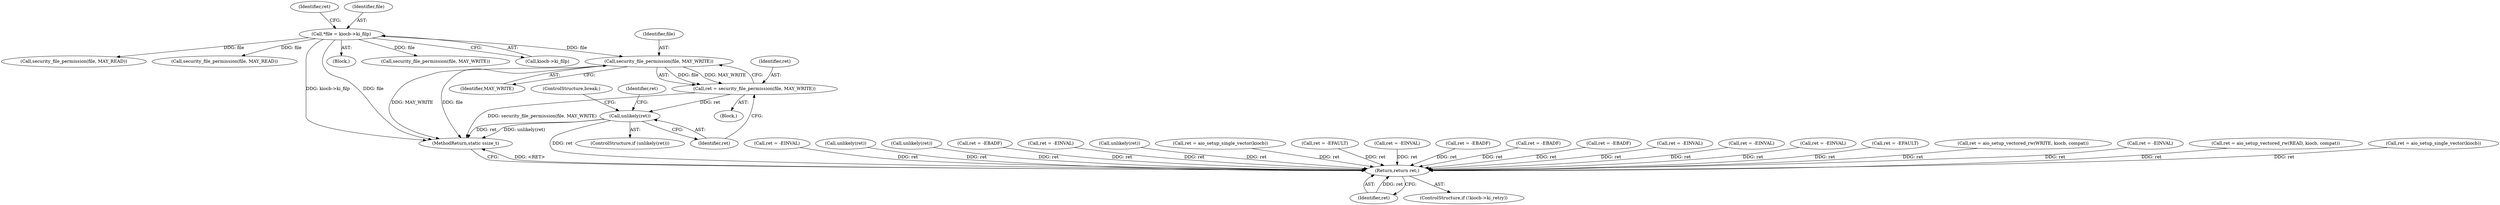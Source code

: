 digraph "0_linux_a70b52ec1aaeaf60f4739edb1b422827cb6f3893@pointer" {
"1000307" [label="(Call,security_file_permission(file, MAY_WRITE))"];
"1000105" [label="(Call,*file = kiocb->ki_filp)"];
"1000305" [label="(Call,ret = security_file_permission(file, MAY_WRITE))"];
"1000311" [label="(Call,unlikely(ret))"];
"1000385" [label="(Return,return ret;)"];
"1000259" [label="(Call,security_file_permission(file, MAY_READ))"];
"1000376" [label="(Call,ret = -EINVAL)"];
"1000315" [label="(Identifier,ret)"];
"1000118" [label="(Block,)"];
"1000155" [label="(Call,unlikely(ret))"];
"1000306" [label="(Identifier,ret)"];
"1000263" [label="(Call,unlikely(ret))"];
"1000182" [label="(Call,ret = -EBADF)"];
"1000151" [label="(Call,security_file_permission(file, MAY_READ))"];
"1000305" [label="(Call,ret = security_file_permission(file, MAY_WRITE))"];
"1000357" [label="(Call,ret = -EINVAL)"];
"1000310" [label="(ControlStructure,if (unlikely(ret)))"];
"1000307" [label="(Call,security_file_permission(file, MAY_WRITE))"];
"1000217" [label="(Call,unlikely(ret))"];
"1000220" [label="(Call,ret = aio_setup_single_vector(kiocb))"];
"1000385" [label="(Return,return ret;)"];
"1000386" [label="(Identifier,ret)"];
"1000195" [label="(Call,ret = -EFAULT)"];
"1000308" [label="(Identifier,file)"];
"1000227" [label="(Call,ret = -EINVAL)"];
"1000120" [label="(Call,ret = -EBADF)"];
"1000389" [label="(MethodReturn,static ssize_t)"];
"1000112" [label="(Identifier,ret)"];
"1000244" [label="(Call,ret = -EBADF)"];
"1000292" [label="(Call,ret = -EBADF)"];
"1000340" [label="(Call,ret = -EINVAL)"];
"1000105" [label="(Call,*file = kiocb->ki_filp)"];
"1000103" [label="(Block,)"];
"1000323" [label="(Call,ret = -EINVAL)"];
"1000309" [label="(Identifier,MAY_WRITE)"];
"1000213" [label="(Call,security_file_permission(file, MAY_WRITE))"];
"1000107" [label="(Call,kiocb->ki_filp)"];
"1000312" [label="(Identifier,ret)"];
"1000275" [label="(Call,ret = -EINVAL)"];
"1000133" [label="(Call,ret = -EFAULT)"];
"1000380" [label="(ControlStructure,if (!kiocb->ki_retry))"];
"1000314" [label="(Call,ret = aio_setup_vectored_rw(WRITE, kiocb, compat))"];
"1000313" [label="(ControlStructure,break;)"];
"1000165" [label="(Call,ret = -EINVAL)"];
"1000106" [label="(Identifier,file)"];
"1000311" [label="(Call,unlikely(ret))"];
"1000266" [label="(Call,ret = aio_setup_vectored_rw(READ, kiocb, compat))"];
"1000158" [label="(Call,ret = aio_setup_single_vector(kiocb))"];
"1000307" -> "1000305"  [label="AST: "];
"1000307" -> "1000309"  [label="CFG: "];
"1000308" -> "1000307"  [label="AST: "];
"1000309" -> "1000307"  [label="AST: "];
"1000305" -> "1000307"  [label="CFG: "];
"1000307" -> "1000389"  [label="DDG: MAY_WRITE"];
"1000307" -> "1000389"  [label="DDG: file"];
"1000307" -> "1000305"  [label="DDG: file"];
"1000307" -> "1000305"  [label="DDG: MAY_WRITE"];
"1000105" -> "1000307"  [label="DDG: file"];
"1000105" -> "1000103"  [label="AST: "];
"1000105" -> "1000107"  [label="CFG: "];
"1000106" -> "1000105"  [label="AST: "];
"1000107" -> "1000105"  [label="AST: "];
"1000112" -> "1000105"  [label="CFG: "];
"1000105" -> "1000389"  [label="DDG: kiocb->ki_filp"];
"1000105" -> "1000389"  [label="DDG: file"];
"1000105" -> "1000151"  [label="DDG: file"];
"1000105" -> "1000213"  [label="DDG: file"];
"1000105" -> "1000259"  [label="DDG: file"];
"1000305" -> "1000118"  [label="AST: "];
"1000306" -> "1000305"  [label="AST: "];
"1000312" -> "1000305"  [label="CFG: "];
"1000305" -> "1000389"  [label="DDG: security_file_permission(file, MAY_WRITE)"];
"1000305" -> "1000311"  [label="DDG: ret"];
"1000311" -> "1000310"  [label="AST: "];
"1000311" -> "1000312"  [label="CFG: "];
"1000312" -> "1000311"  [label="AST: "];
"1000313" -> "1000311"  [label="CFG: "];
"1000315" -> "1000311"  [label="CFG: "];
"1000311" -> "1000389"  [label="DDG: ret"];
"1000311" -> "1000389"  [label="DDG: unlikely(ret)"];
"1000311" -> "1000385"  [label="DDG: ret"];
"1000385" -> "1000380"  [label="AST: "];
"1000385" -> "1000386"  [label="CFG: "];
"1000386" -> "1000385"  [label="AST: "];
"1000389" -> "1000385"  [label="CFG: "];
"1000385" -> "1000389"  [label="DDG: <RET>"];
"1000386" -> "1000385"  [label="DDG: ret"];
"1000158" -> "1000385"  [label="DDG: ret"];
"1000314" -> "1000385"  [label="DDG: ret"];
"1000292" -> "1000385"  [label="DDG: ret"];
"1000227" -> "1000385"  [label="DDG: ret"];
"1000165" -> "1000385"  [label="DDG: ret"];
"1000357" -> "1000385"  [label="DDG: ret"];
"1000275" -> "1000385"  [label="DDG: ret"];
"1000323" -> "1000385"  [label="DDG: ret"];
"1000155" -> "1000385"  [label="DDG: ret"];
"1000244" -> "1000385"  [label="DDG: ret"];
"1000195" -> "1000385"  [label="DDG: ret"];
"1000220" -> "1000385"  [label="DDG: ret"];
"1000376" -> "1000385"  [label="DDG: ret"];
"1000266" -> "1000385"  [label="DDG: ret"];
"1000133" -> "1000385"  [label="DDG: ret"];
"1000120" -> "1000385"  [label="DDG: ret"];
"1000263" -> "1000385"  [label="DDG: ret"];
"1000217" -> "1000385"  [label="DDG: ret"];
"1000340" -> "1000385"  [label="DDG: ret"];
"1000182" -> "1000385"  [label="DDG: ret"];
}
